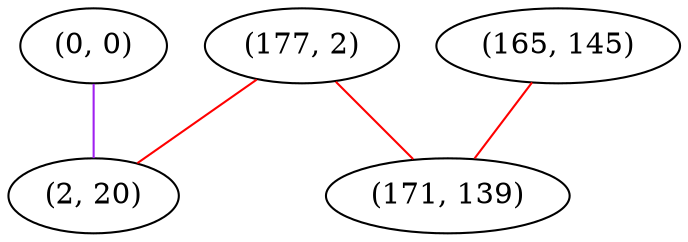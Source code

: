 graph "" {
"(177, 2)";
"(165, 145)";
"(0, 0)";
"(2, 20)";
"(171, 139)";
"(177, 2)" -- "(2, 20)"  [color=red, key=0, weight=1];
"(177, 2)" -- "(171, 139)"  [color=red, key=0, weight=1];
"(165, 145)" -- "(171, 139)"  [color=red, key=0, weight=1];
"(0, 0)" -- "(2, 20)"  [color=purple, key=0, weight=4];
}
